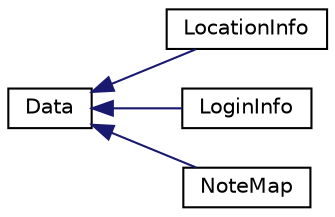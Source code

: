 digraph "Graphical Class Hierarchy"
{
 // LATEX_PDF_SIZE
  edge [fontname="Helvetica",fontsize="10",labelfontname="Helvetica",labelfontsize="10"];
  node [fontname="Helvetica",fontsize="10",shape=record];
  rankdir="LR";
  Node0 [label="Data",height=0.2,width=0.4,color="black", fillcolor="white", style="filled",URL="$classData.html",tooltip="Data object interface."];
  Node0 -> Node1 [dir="back",color="midnightblue",fontsize="10",style="solid",fontname="Helvetica"];
  Node1 [label="LocationInfo",height=0.2,width=0.4,color="black", fillcolor="white", style="filled",URL="$classLocationInfo.html",tooltip="Manages user location information."];
  Node0 -> Node2 [dir="back",color="midnightblue",fontsize="10",style="solid",fontname="Helvetica"];
  Node2 [label="LoginInfo",height=0.2,width=0.4,color="black", fillcolor="white", style="filled",URL="$classLoginInfo.html",tooltip="User information handling."];
  Node0 -> Node3 [dir="back",color="midnightblue",fontsize="10",style="solid",fontname="Helvetica"];
  Node3 [label="NoteMap",height=0.2,width=0.4,color="black", fillcolor="white", style="filled",URL="$classNoteMap.html",tooltip="Sticky notes container."];
}
